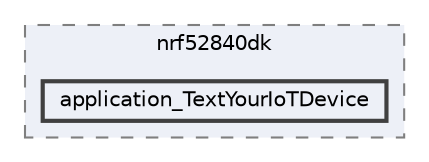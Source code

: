 digraph "/home/mj/Desktop/IoT-Chat-Digitalization/saul/bin/nrf52840dk/application_TextYourIoTDevice"
{
 // LATEX_PDF_SIZE
  bgcolor="transparent";
  edge [fontname=Helvetica,fontsize=10,labelfontname=Helvetica,labelfontsize=10];
  node [fontname=Helvetica,fontsize=10,shape=box,height=0.2,width=0.4];
  compound=true
  subgraph clusterdir_74b0b304e835b468d5f688d480ac56cc {
    graph [ bgcolor="#edf0f7", pencolor="grey50", label="nrf52840dk", fontname=Helvetica,fontsize=10 style="filled,dashed", URL="dir_74b0b304e835b468d5f688d480ac56cc.html",tooltip=""]
  dir_cb2607fde9aec121894d1563b9ee1660 [label="application_TextYourIoTDevice", fillcolor="#edf0f7", color="grey25", style="filled,bold", URL="dir_cb2607fde9aec121894d1563b9ee1660.html",tooltip=""];
  }
}
